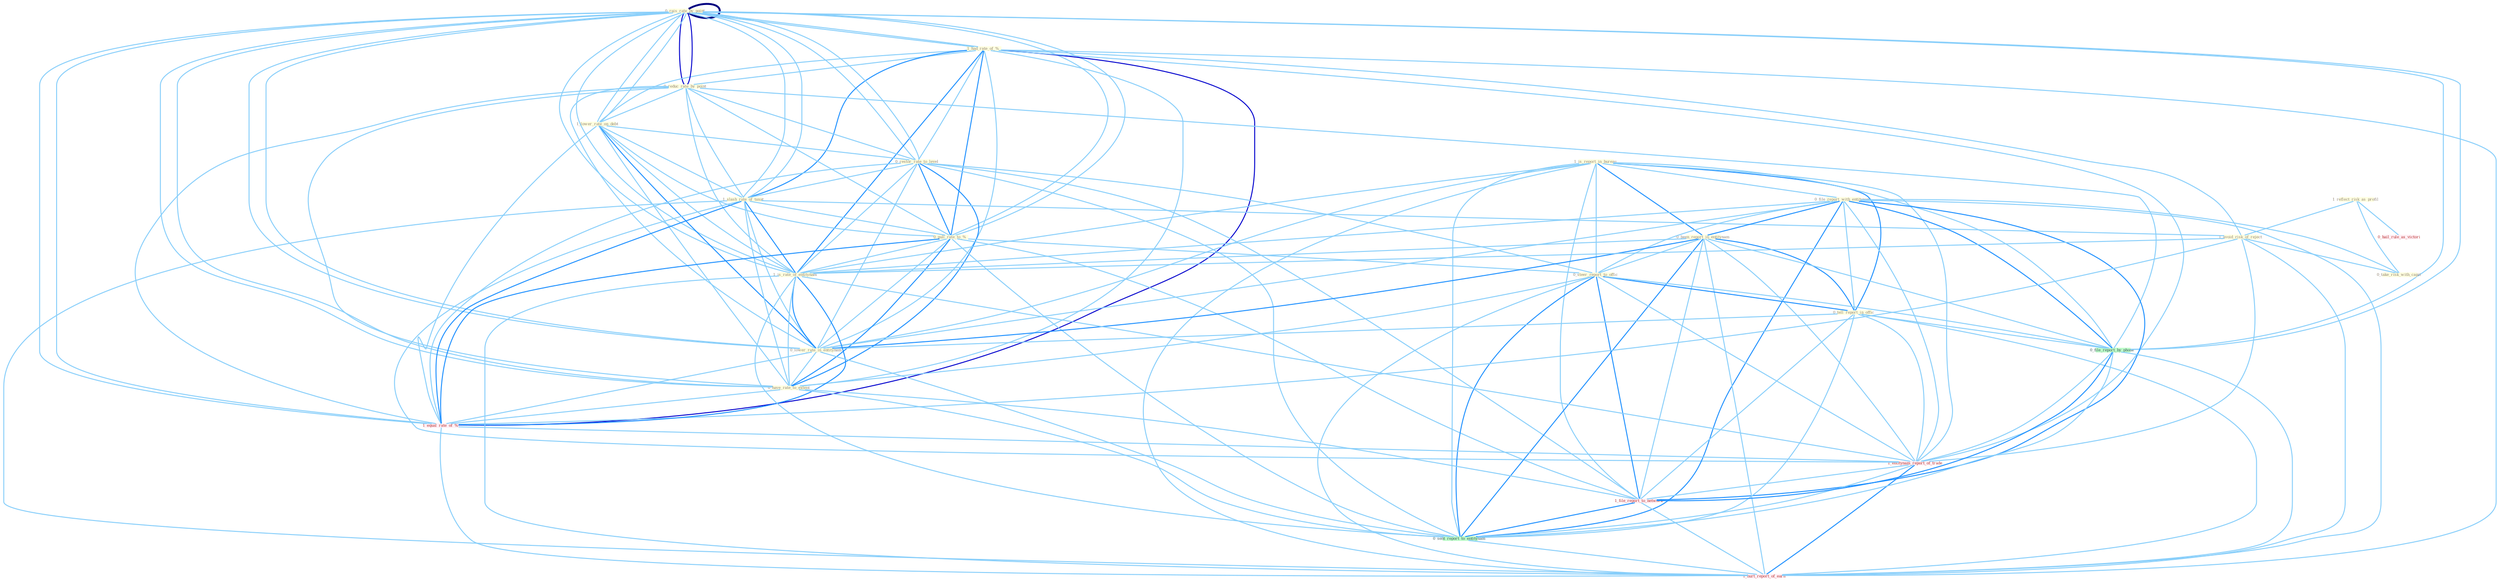 Graph G{ 
    node
    [shape=polygon,style=filled,width=.5,height=.06,color="#BDFCC9",fixedsize=true,fontsize=4,
    fontcolor="#2f4f4f"];
    {node
    [color="#ffffe0", fontcolor="#8b7d6b"] "0_rais_rate_by_point " "1_had_rate_of_% " "0_reduc_rate_by_point " "1_lower_rate_on_debt " "0_restor_rate_to_level " "1_slash_rate_of_taxat " "0_rais_rate_by_point " "1_is_report_in_bureau " "0_pull_rate_to_% " "1_reflect_risk_as_profil " "0_file_report_with_entitynam " "0_been_report_in_entitynam " "0_steer_report_to_offic " "1_avoid_risk_of_reject " "0_tell_report_in_offic " "1_is_rate_of_entitynam " "0_take_risk_with_capit " "0_lower_rate_in_entitynam " "0_have_rate_to_extent "}
{node [color="#fff0f5", fontcolor="#b22222"] "1_equal_rate_of_% " "1_entitynam_report_of_trade " "1_file_report_to_network " "0_hail_rule_as_victori " "1_hurt_report_of_earn "}
edge [color="#B0E2FF"];

	"0_rais_rate_by_point " -- "1_had_rate_of_% " [w="1", color="#87cefa" ];
	"0_rais_rate_by_point " -- "0_reduc_rate_by_point " [w="3", color="#0000cd" , len=0.6];
	"0_rais_rate_by_point " -- "1_lower_rate_on_debt " [w="1", color="#87cefa" ];
	"0_rais_rate_by_point " -- "0_restor_rate_to_level " [w="1", color="#87cefa" ];
	"0_rais_rate_by_point " -- "1_slash_rate_of_taxat " [w="1", color="#87cefa" ];
	"0_rais_rate_by_point " -- "0_rais_rate_by_point " [w="4", style=bold, color="#000080", len=0.4];
	"0_rais_rate_by_point " -- "0_pull_rate_to_% " [w="1", color="#87cefa" ];
	"0_rais_rate_by_point " -- "1_is_rate_of_entitynam " [w="1", color="#87cefa" ];
	"0_rais_rate_by_point " -- "0_lower_rate_in_entitynam " [w="1", color="#87cefa" ];
	"0_rais_rate_by_point " -- "0_have_rate_to_extent " [w="1", color="#87cefa" ];
	"0_rais_rate_by_point " -- "0_file_report_by_phone " [w="1", color="#87cefa" ];
	"0_rais_rate_by_point " -- "1_equal_rate_of_% " [w="1", color="#87cefa" ];
	"1_had_rate_of_% " -- "0_reduc_rate_by_point " [w="1", color="#87cefa" ];
	"1_had_rate_of_% " -- "1_lower_rate_on_debt " [w="1", color="#87cefa" ];
	"1_had_rate_of_% " -- "0_restor_rate_to_level " [w="1", color="#87cefa" ];
	"1_had_rate_of_% " -- "1_slash_rate_of_taxat " [w="2", color="#1e90ff" , len=0.8];
	"1_had_rate_of_% " -- "0_rais_rate_by_point " [w="1", color="#87cefa" ];
	"1_had_rate_of_% " -- "0_pull_rate_to_% " [w="2", color="#1e90ff" , len=0.8];
	"1_had_rate_of_% " -- "1_avoid_risk_of_reject " [w="1", color="#87cefa" ];
	"1_had_rate_of_% " -- "1_is_rate_of_entitynam " [w="2", color="#1e90ff" , len=0.8];
	"1_had_rate_of_% " -- "0_lower_rate_in_entitynam " [w="1", color="#87cefa" ];
	"1_had_rate_of_% " -- "0_have_rate_to_extent " [w="1", color="#87cefa" ];
	"1_had_rate_of_% " -- "1_equal_rate_of_% " [w="3", color="#0000cd" , len=0.6];
	"1_had_rate_of_% " -- "1_entitynam_report_of_trade " [w="1", color="#87cefa" ];
	"1_had_rate_of_% " -- "1_hurt_report_of_earn " [w="1", color="#87cefa" ];
	"0_reduc_rate_by_point " -- "1_lower_rate_on_debt " [w="1", color="#87cefa" ];
	"0_reduc_rate_by_point " -- "0_restor_rate_to_level " [w="1", color="#87cefa" ];
	"0_reduc_rate_by_point " -- "1_slash_rate_of_taxat " [w="1", color="#87cefa" ];
	"0_reduc_rate_by_point " -- "0_rais_rate_by_point " [w="3", color="#0000cd" , len=0.6];
	"0_reduc_rate_by_point " -- "0_pull_rate_to_% " [w="1", color="#87cefa" ];
	"0_reduc_rate_by_point " -- "1_is_rate_of_entitynam " [w="1", color="#87cefa" ];
	"0_reduc_rate_by_point " -- "0_lower_rate_in_entitynam " [w="1", color="#87cefa" ];
	"0_reduc_rate_by_point " -- "0_have_rate_to_extent " [w="1", color="#87cefa" ];
	"0_reduc_rate_by_point " -- "0_file_report_by_phone " [w="1", color="#87cefa" ];
	"0_reduc_rate_by_point " -- "1_equal_rate_of_% " [w="1", color="#87cefa" ];
	"1_lower_rate_on_debt " -- "0_restor_rate_to_level " [w="1", color="#87cefa" ];
	"1_lower_rate_on_debt " -- "1_slash_rate_of_taxat " [w="1", color="#87cefa" ];
	"1_lower_rate_on_debt " -- "0_rais_rate_by_point " [w="1", color="#87cefa" ];
	"1_lower_rate_on_debt " -- "0_pull_rate_to_% " [w="1", color="#87cefa" ];
	"1_lower_rate_on_debt " -- "1_is_rate_of_entitynam " [w="1", color="#87cefa" ];
	"1_lower_rate_on_debt " -- "0_lower_rate_in_entitynam " [w="2", color="#1e90ff" , len=0.8];
	"1_lower_rate_on_debt " -- "0_have_rate_to_extent " [w="1", color="#87cefa" ];
	"1_lower_rate_on_debt " -- "1_equal_rate_of_% " [w="1", color="#87cefa" ];
	"0_restor_rate_to_level " -- "1_slash_rate_of_taxat " [w="1", color="#87cefa" ];
	"0_restor_rate_to_level " -- "0_rais_rate_by_point " [w="1", color="#87cefa" ];
	"0_restor_rate_to_level " -- "0_pull_rate_to_% " [w="2", color="#1e90ff" , len=0.8];
	"0_restor_rate_to_level " -- "0_steer_report_to_offic " [w="1", color="#87cefa" ];
	"0_restor_rate_to_level " -- "1_is_rate_of_entitynam " [w="1", color="#87cefa" ];
	"0_restor_rate_to_level " -- "0_lower_rate_in_entitynam " [w="1", color="#87cefa" ];
	"0_restor_rate_to_level " -- "0_have_rate_to_extent " [w="2", color="#1e90ff" , len=0.8];
	"0_restor_rate_to_level " -- "1_equal_rate_of_% " [w="1", color="#87cefa" ];
	"0_restor_rate_to_level " -- "1_file_report_to_network " [w="1", color="#87cefa" ];
	"0_restor_rate_to_level " -- "0_sent_report_to_entitynam " [w="1", color="#87cefa" ];
	"1_slash_rate_of_taxat " -- "0_rais_rate_by_point " [w="1", color="#87cefa" ];
	"1_slash_rate_of_taxat " -- "0_pull_rate_to_% " [w="1", color="#87cefa" ];
	"1_slash_rate_of_taxat " -- "1_avoid_risk_of_reject " [w="1", color="#87cefa" ];
	"1_slash_rate_of_taxat " -- "1_is_rate_of_entitynam " [w="2", color="#1e90ff" , len=0.8];
	"1_slash_rate_of_taxat " -- "0_lower_rate_in_entitynam " [w="1", color="#87cefa" ];
	"1_slash_rate_of_taxat " -- "0_have_rate_to_extent " [w="1", color="#87cefa" ];
	"1_slash_rate_of_taxat " -- "1_equal_rate_of_% " [w="2", color="#1e90ff" , len=0.8];
	"1_slash_rate_of_taxat " -- "1_entitynam_report_of_trade " [w="1", color="#87cefa" ];
	"1_slash_rate_of_taxat " -- "1_hurt_report_of_earn " [w="1", color="#87cefa" ];
	"0_rais_rate_by_point " -- "0_pull_rate_to_% " [w="1", color="#87cefa" ];
	"0_rais_rate_by_point " -- "1_is_rate_of_entitynam " [w="1", color="#87cefa" ];
	"0_rais_rate_by_point " -- "0_lower_rate_in_entitynam " [w="1", color="#87cefa" ];
	"0_rais_rate_by_point " -- "0_have_rate_to_extent " [w="1", color="#87cefa" ];
	"0_rais_rate_by_point " -- "0_file_report_by_phone " [w="1", color="#87cefa" ];
	"0_rais_rate_by_point " -- "1_equal_rate_of_% " [w="1", color="#87cefa" ];
	"1_is_report_in_bureau " -- "0_file_report_with_entitynam " [w="1", color="#87cefa" ];
	"1_is_report_in_bureau " -- "0_been_report_in_entitynam " [w="2", color="#1e90ff" , len=0.8];
	"1_is_report_in_bureau " -- "0_steer_report_to_offic " [w="1", color="#87cefa" ];
	"1_is_report_in_bureau " -- "0_tell_report_in_offic " [w="2", color="#1e90ff" , len=0.8];
	"1_is_report_in_bureau " -- "1_is_rate_of_entitynam " [w="1", color="#87cefa" ];
	"1_is_report_in_bureau " -- "0_lower_rate_in_entitynam " [w="1", color="#87cefa" ];
	"1_is_report_in_bureau " -- "0_file_report_by_phone " [w="1", color="#87cefa" ];
	"1_is_report_in_bureau " -- "1_entitynam_report_of_trade " [w="1", color="#87cefa" ];
	"1_is_report_in_bureau " -- "1_file_report_to_network " [w="1", color="#87cefa" ];
	"1_is_report_in_bureau " -- "0_sent_report_to_entitynam " [w="1", color="#87cefa" ];
	"1_is_report_in_bureau " -- "1_hurt_report_of_earn " [w="1", color="#87cefa" ];
	"0_pull_rate_to_% " -- "0_steer_report_to_offic " [w="1", color="#87cefa" ];
	"0_pull_rate_to_% " -- "1_is_rate_of_entitynam " [w="1", color="#87cefa" ];
	"0_pull_rate_to_% " -- "0_lower_rate_in_entitynam " [w="1", color="#87cefa" ];
	"0_pull_rate_to_% " -- "0_have_rate_to_extent " [w="2", color="#1e90ff" , len=0.8];
	"0_pull_rate_to_% " -- "1_equal_rate_of_% " [w="2", color="#1e90ff" , len=0.8];
	"0_pull_rate_to_% " -- "1_file_report_to_network " [w="1", color="#87cefa" ];
	"0_pull_rate_to_% " -- "0_sent_report_to_entitynam " [w="1", color="#87cefa" ];
	"1_reflect_risk_as_profil " -- "1_avoid_risk_of_reject " [w="1", color="#87cefa" ];
	"1_reflect_risk_as_profil " -- "0_take_risk_with_capit " [w="1", color="#87cefa" ];
	"1_reflect_risk_as_profil " -- "0_hail_rule_as_victori " [w="1", color="#87cefa" ];
	"0_file_report_with_entitynam " -- "0_been_report_in_entitynam " [w="2", color="#1e90ff" , len=0.8];
	"0_file_report_with_entitynam " -- "0_steer_report_to_offic " [w="1", color="#87cefa" ];
	"0_file_report_with_entitynam " -- "0_tell_report_in_offic " [w="1", color="#87cefa" ];
	"0_file_report_with_entitynam " -- "1_is_rate_of_entitynam " [w="1", color="#87cefa" ];
	"0_file_report_with_entitynam " -- "0_take_risk_with_capit " [w="1", color="#87cefa" ];
	"0_file_report_with_entitynam " -- "0_lower_rate_in_entitynam " [w="1", color="#87cefa" ];
	"0_file_report_with_entitynam " -- "0_file_report_by_phone " [w="2", color="#1e90ff" , len=0.8];
	"0_file_report_with_entitynam " -- "1_entitynam_report_of_trade " [w="1", color="#87cefa" ];
	"0_file_report_with_entitynam " -- "1_file_report_to_network " [w="2", color="#1e90ff" , len=0.8];
	"0_file_report_with_entitynam " -- "0_sent_report_to_entitynam " [w="2", color="#1e90ff" , len=0.8];
	"0_file_report_with_entitynam " -- "1_hurt_report_of_earn " [w="1", color="#87cefa" ];
	"0_been_report_in_entitynam " -- "0_steer_report_to_offic " [w="1", color="#87cefa" ];
	"0_been_report_in_entitynam " -- "0_tell_report_in_offic " [w="2", color="#1e90ff" , len=0.8];
	"0_been_report_in_entitynam " -- "1_is_rate_of_entitynam " [w="1", color="#87cefa" ];
	"0_been_report_in_entitynam " -- "0_lower_rate_in_entitynam " [w="2", color="#1e90ff" , len=0.8];
	"0_been_report_in_entitynam " -- "0_file_report_by_phone " [w="1", color="#87cefa" ];
	"0_been_report_in_entitynam " -- "1_entitynam_report_of_trade " [w="1", color="#87cefa" ];
	"0_been_report_in_entitynam " -- "1_file_report_to_network " [w="1", color="#87cefa" ];
	"0_been_report_in_entitynam " -- "0_sent_report_to_entitynam " [w="2", color="#1e90ff" , len=0.8];
	"0_been_report_in_entitynam " -- "1_hurt_report_of_earn " [w="1", color="#87cefa" ];
	"0_steer_report_to_offic " -- "0_tell_report_in_offic " [w="2", color="#1e90ff" , len=0.8];
	"0_steer_report_to_offic " -- "0_have_rate_to_extent " [w="1", color="#87cefa" ];
	"0_steer_report_to_offic " -- "0_file_report_by_phone " [w="1", color="#87cefa" ];
	"0_steer_report_to_offic " -- "1_entitynam_report_of_trade " [w="1", color="#87cefa" ];
	"0_steer_report_to_offic " -- "1_file_report_to_network " [w="2", color="#1e90ff" , len=0.8];
	"0_steer_report_to_offic " -- "0_sent_report_to_entitynam " [w="2", color="#1e90ff" , len=0.8];
	"0_steer_report_to_offic " -- "1_hurt_report_of_earn " [w="1", color="#87cefa" ];
	"1_avoid_risk_of_reject " -- "1_is_rate_of_entitynam " [w="1", color="#87cefa" ];
	"1_avoid_risk_of_reject " -- "0_take_risk_with_capit " [w="1", color="#87cefa" ];
	"1_avoid_risk_of_reject " -- "1_equal_rate_of_% " [w="1", color="#87cefa" ];
	"1_avoid_risk_of_reject " -- "1_entitynam_report_of_trade " [w="1", color="#87cefa" ];
	"1_avoid_risk_of_reject " -- "1_hurt_report_of_earn " [w="1", color="#87cefa" ];
	"0_tell_report_in_offic " -- "0_lower_rate_in_entitynam " [w="1", color="#87cefa" ];
	"0_tell_report_in_offic " -- "0_file_report_by_phone " [w="1", color="#87cefa" ];
	"0_tell_report_in_offic " -- "1_entitynam_report_of_trade " [w="1", color="#87cefa" ];
	"0_tell_report_in_offic " -- "1_file_report_to_network " [w="1", color="#87cefa" ];
	"0_tell_report_in_offic " -- "0_sent_report_to_entitynam " [w="1", color="#87cefa" ];
	"0_tell_report_in_offic " -- "1_hurt_report_of_earn " [w="1", color="#87cefa" ];
	"1_is_rate_of_entitynam " -- "0_lower_rate_in_entitynam " [w="2", color="#1e90ff" , len=0.8];
	"1_is_rate_of_entitynam " -- "0_have_rate_to_extent " [w="1", color="#87cefa" ];
	"1_is_rate_of_entitynam " -- "1_equal_rate_of_% " [w="2", color="#1e90ff" , len=0.8];
	"1_is_rate_of_entitynam " -- "1_entitynam_report_of_trade " [w="1", color="#87cefa" ];
	"1_is_rate_of_entitynam " -- "0_sent_report_to_entitynam " [w="1", color="#87cefa" ];
	"1_is_rate_of_entitynam " -- "1_hurt_report_of_earn " [w="1", color="#87cefa" ];
	"0_lower_rate_in_entitynam " -- "0_have_rate_to_extent " [w="1", color="#87cefa" ];
	"0_lower_rate_in_entitynam " -- "1_equal_rate_of_% " [w="1", color="#87cefa" ];
	"0_lower_rate_in_entitynam " -- "0_sent_report_to_entitynam " [w="1", color="#87cefa" ];
	"0_have_rate_to_extent " -- "1_equal_rate_of_% " [w="1", color="#87cefa" ];
	"0_have_rate_to_extent " -- "1_file_report_to_network " [w="1", color="#87cefa" ];
	"0_have_rate_to_extent " -- "0_sent_report_to_entitynam " [w="1", color="#87cefa" ];
	"0_file_report_by_phone " -- "1_entitynam_report_of_trade " [w="1", color="#87cefa" ];
	"0_file_report_by_phone " -- "1_file_report_to_network " [w="2", color="#1e90ff" , len=0.8];
	"0_file_report_by_phone " -- "0_sent_report_to_entitynam " [w="1", color="#87cefa" ];
	"0_file_report_by_phone " -- "1_hurt_report_of_earn " [w="1", color="#87cefa" ];
	"1_equal_rate_of_% " -- "1_entitynam_report_of_trade " [w="1", color="#87cefa" ];
	"1_equal_rate_of_% " -- "1_hurt_report_of_earn " [w="1", color="#87cefa" ];
	"1_entitynam_report_of_trade " -- "1_file_report_to_network " [w="1", color="#87cefa" ];
	"1_entitynam_report_of_trade " -- "0_sent_report_to_entitynam " [w="1", color="#87cefa" ];
	"1_entitynam_report_of_trade " -- "1_hurt_report_of_earn " [w="2", color="#1e90ff" , len=0.8];
	"1_file_report_to_network " -- "0_sent_report_to_entitynam " [w="2", color="#1e90ff" , len=0.8];
	"1_file_report_to_network " -- "1_hurt_report_of_earn " [w="1", color="#87cefa" ];
	"0_sent_report_to_entitynam " -- "1_hurt_report_of_earn " [w="1", color="#87cefa" ];
}